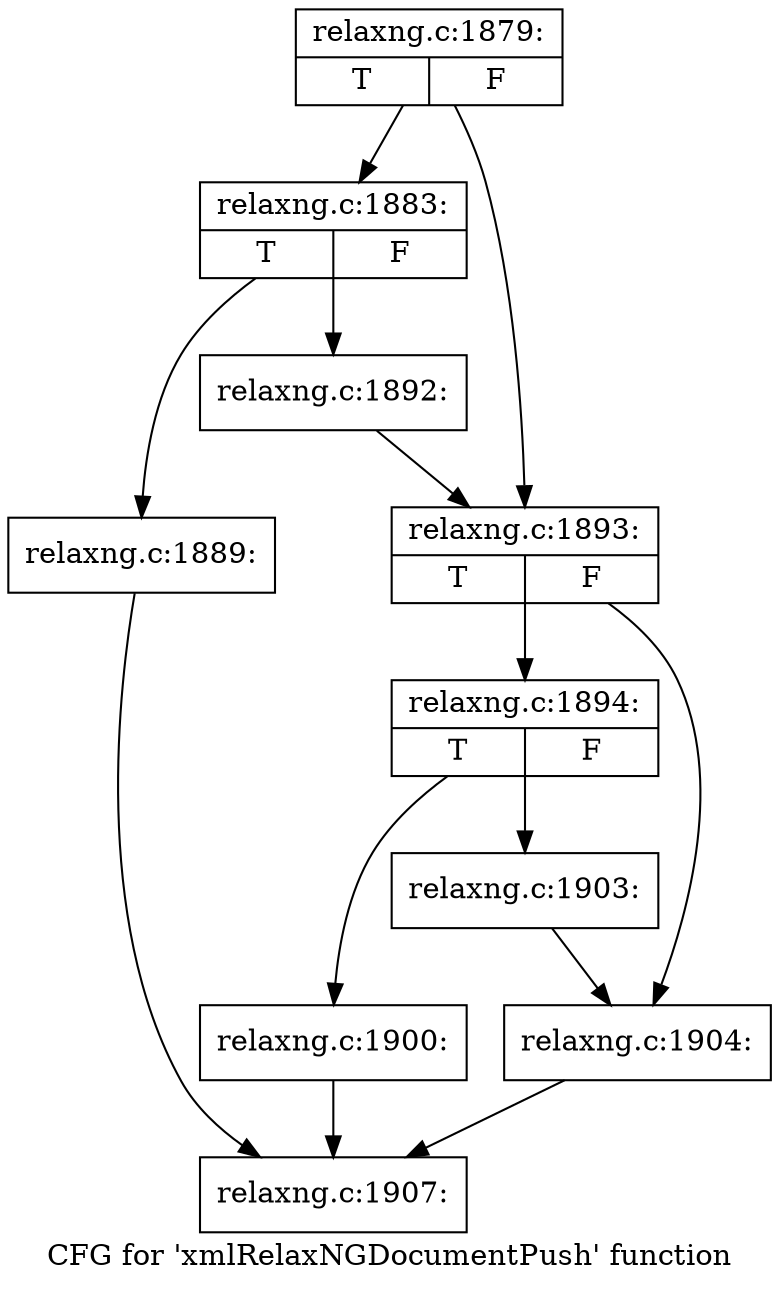 digraph "CFG for 'xmlRelaxNGDocumentPush' function" {
	label="CFG for 'xmlRelaxNGDocumentPush' function";

	Node0x555e9c358b80 [shape=record,label="{relaxng.c:1879:|{<s0>T|<s1>F}}"];
	Node0x555e9c358b80 -> Node0x555e9c361ba0;
	Node0x555e9c358b80 -> Node0x555e9c361bf0;
	Node0x555e9c361ba0 [shape=record,label="{relaxng.c:1883:|{<s0>T|<s1>F}}"];
	Node0x555e9c361ba0 -> Node0x555e9c3629f0;
	Node0x555e9c361ba0 -> Node0x555e9c362a40;
	Node0x555e9c3629f0 [shape=record,label="{relaxng.c:1889:}"];
	Node0x555e9c3629f0 -> Node0x555e9c358bd0;
	Node0x555e9c362a40 [shape=record,label="{relaxng.c:1892:}"];
	Node0x555e9c362a40 -> Node0x555e9c361bf0;
	Node0x555e9c361bf0 [shape=record,label="{relaxng.c:1893:|{<s0>T|<s1>F}}"];
	Node0x555e9c361bf0 -> Node0x555e9c3634c0;
	Node0x555e9c361bf0 -> Node0x555e9c363510;
	Node0x555e9c3634c0 [shape=record,label="{relaxng.c:1894:|{<s0>T|<s1>F}}"];
	Node0x555e9c3634c0 -> Node0x555e9c364880;
	Node0x555e9c3634c0 -> Node0x555e9c3648d0;
	Node0x555e9c364880 [shape=record,label="{relaxng.c:1900:}"];
	Node0x555e9c364880 -> Node0x555e9c358bd0;
	Node0x555e9c3648d0 [shape=record,label="{relaxng.c:1903:}"];
	Node0x555e9c3648d0 -> Node0x555e9c363510;
	Node0x555e9c363510 [shape=record,label="{relaxng.c:1904:}"];
	Node0x555e9c363510 -> Node0x555e9c358bd0;
	Node0x555e9c358bd0 [shape=record,label="{relaxng.c:1907:}"];
}
